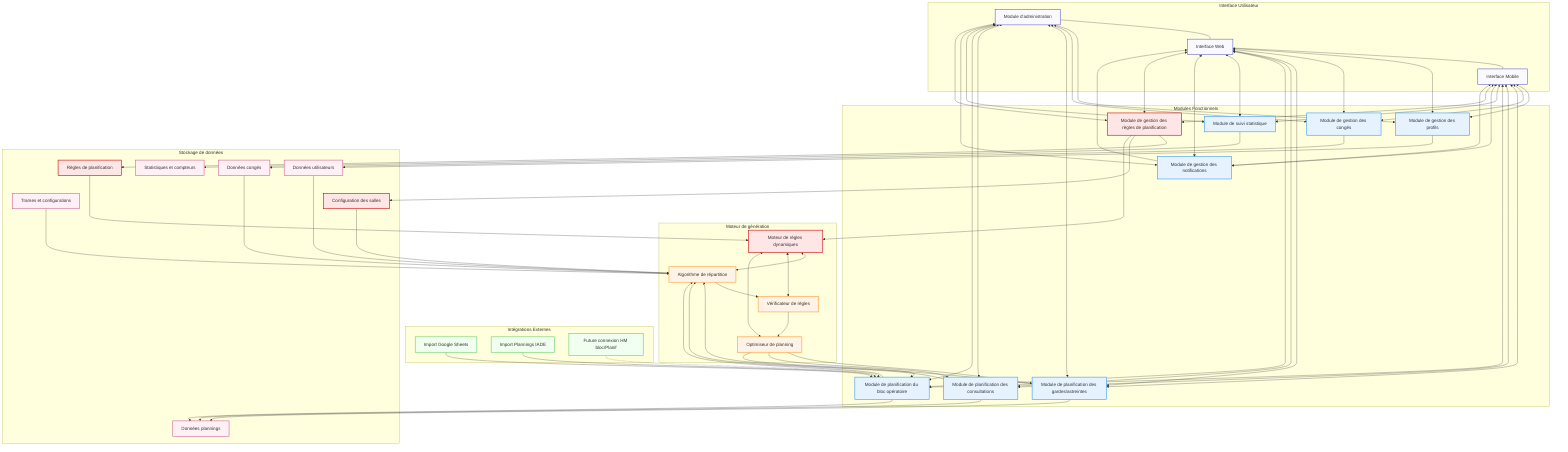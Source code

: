 flowchart TD
    subgraph "Interface Utilisateur"
        A1[Interface Web] --- A2[Interface Mobile]
        A3[Module d'administration] --- A1
    end
    
    subgraph "Modules Fonctionnels"
        B1[Module de gestion des profils]
        B2[Module de gestion des congés]
        B3[Module de planification des gardes/astreintes]
        B4[Module de planification des consultations]
        B5[Module de planification du bloc opératoire]
        B6[Module de suivi statistique]
        B7[Module de gestion des notifications]
        B8[Module de gestion des règles de planification]
    end
    
    subgraph "Moteur de génération"
        C1[Algorithme de répartition]
        C2[Vérificateur de règles]
        C3[Optimiseur de planning]
        C4[Moteur de règles dynamiques]
    end
    
    subgraph "Intégrations Externes"
        D1[Import Google Sheets]
        D2[Import Plannings IADE]
        D3[Future connexion HM bloc/Planif]
    end
    
    subgraph "Stockage de données"
        E1[Données utilisateurs]
        E2[Données plannings]
        E3[Données congés]
        E4[Trames et configurations]
        E5[Statistiques et compteurs]
        E6[Règles de planification]
        E7[Configuration des salles]
    end
    
    %% Flux de données
    A1 & A2 & A3 <--> B1 & B2 & B3 & B4 & B5 & B6 & B7 & B8
    
    B1 --> E1
    B2 --> E3
    B3 & B4 & B5 --> E2
    B6 --> E5
    B8 --> E6 & E7
    
    B3 --> C1
    B4 --> C1
    B5 --> C1
    B8 --> C4
    
    C1 --> C2 --> C3
    C4 <--> C1 & C2 & C3
    C3 --> B3 & B4 & B5
    
    D1 --> B5
    D2 --> B5
    D3 -.-> B5
    
    %% Flux spécifiques
    E1 ---> C1
    E3 ---> C1
    E4 ---> C1
    E6 ---> C4
    E7 ---> C1
    
    B7 ---> A1 & A2
    
    %% Styles
    classDef interface fill:#f9f9ff,stroke:#6666cc,stroke-width:2px;
    classDef module fill:#e6f3ff,stroke:#3399ff,stroke-width:2px;
    classDef engine fill:#fff2e6,stroke:#ff9933,stroke-width:2px;
    classDef integration fill:#f0fff0,stroke:#66cc66,stroke-width:2px;
    classDef storage fill:#fff0f5,stroke:#cc6699,stroke-width:2px;
    classDef rules fill:#ffe6e6,stroke:#cc0000,stroke-width:2px;
    
    class A1,A2,A3 interface;
    class B1,B2,B3,B4,B5,B6,B7,B8 module;
    class C1,C2,C3,C4 engine;
    class D1,D2,D3 integration;
    class E1,E2,E3,E4,E5,E6,E7 storage;
    class B8,C4,E6,E7 rules;